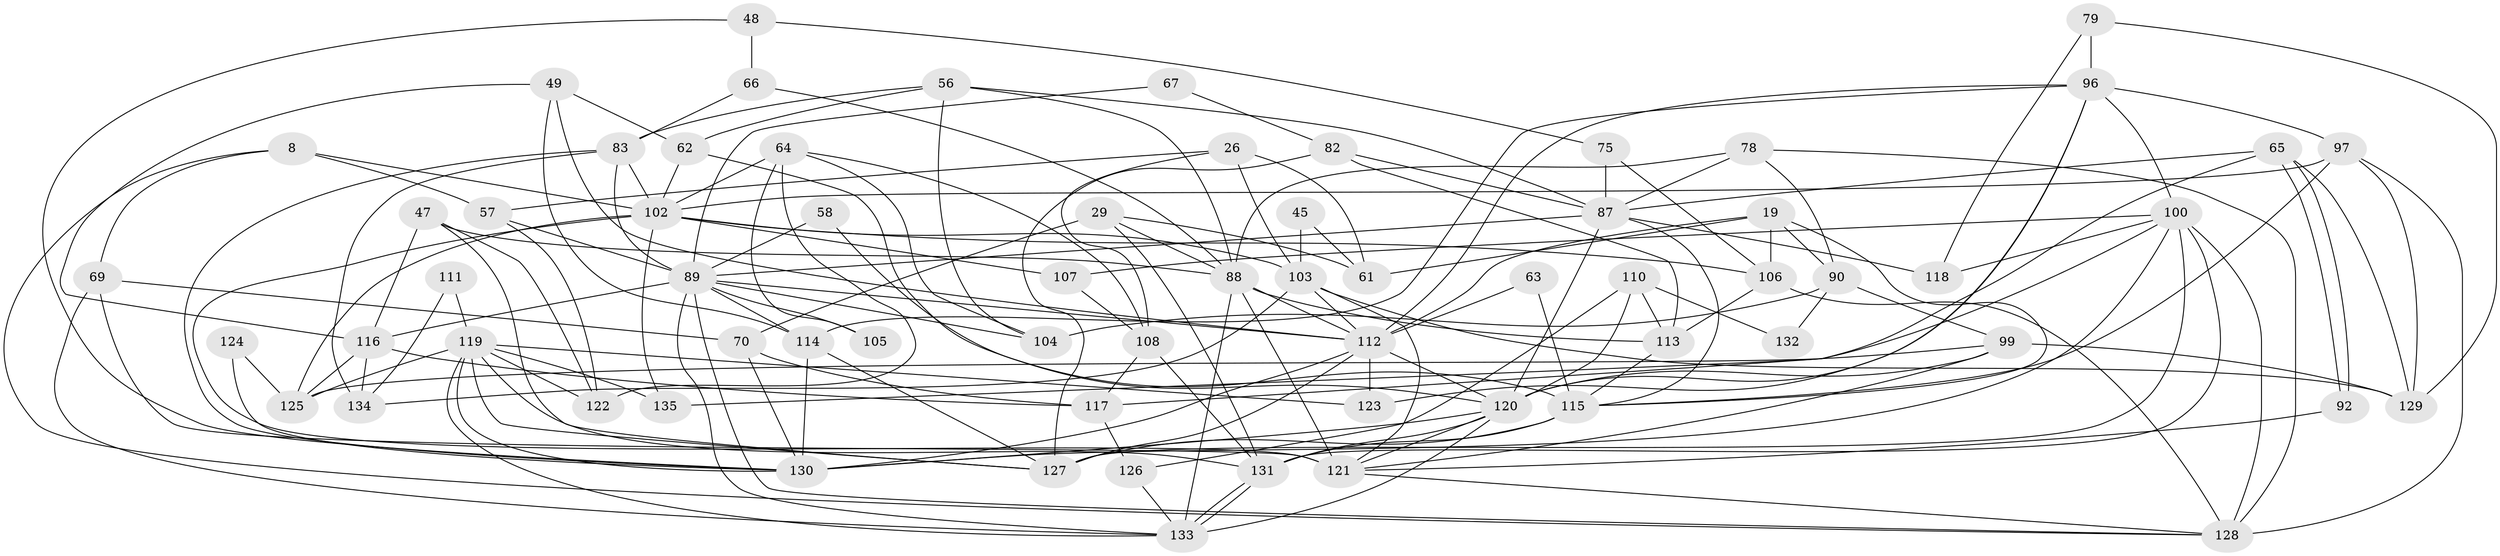 // original degree distribution, {4: 0.31851851851851853, 3: 0.2814814814814815, 2: 0.1037037037037037, 7: 0.044444444444444446, 5: 0.17777777777777778, 6: 0.05925925925925926, 8: 0.014814814814814815}
// Generated by graph-tools (version 1.1) at 2025/54/03/04/25 21:54:22]
// undirected, 67 vertices, 170 edges
graph export_dot {
graph [start="1"]
  node [color=gray90,style=filled];
  8;
  19;
  26 [super="+11"];
  29;
  45;
  47 [super="+21"];
  48;
  49;
  56 [super="+20"];
  57;
  58;
  61;
  62;
  63;
  64;
  65;
  66;
  67;
  69;
  70;
  75;
  78;
  79;
  82;
  83;
  87 [super="+35+59"];
  88 [super="+71"];
  89 [super="+72+86+25"];
  90 [super="+34"];
  92;
  96 [super="+28+68+46"];
  97 [super="+22"];
  99;
  100 [super="+17+50+30"];
  102 [super="+84+91"];
  103 [super="+51"];
  104 [super="+32"];
  105;
  106 [super="+23"];
  107;
  108;
  110 [super="+42"];
  111;
  112 [super="+95"];
  113 [super="+1"];
  114 [super="+93"];
  115 [super="+33+38"];
  116 [super="+13"];
  117 [super="+74"];
  118;
  119 [super="+76+80"];
  120 [super="+16+73+77+109"];
  121 [super="+41+98"];
  122;
  123 [super="+14"];
  124;
  125 [super="+53"];
  126;
  127 [super="+43+18"];
  128 [super="+4+101"];
  129;
  130 [super="+85"];
  131 [super="+94+7+5"];
  132;
  133 [super="+44"];
  134 [super="+55"];
  135;
  8 -- 57;
  8 -- 69;
  8 -- 102;
  8 -- 128;
  19 -- 61;
  19 -- 106;
  19 -- 115;
  19 -- 90;
  19 -- 112;
  26 -- 57;
  26 -- 61 [weight=2];
  26 -- 108;
  26 -- 103;
  29 -- 61;
  29 -- 70;
  29 -- 131;
  29 -- 88;
  45 -- 61;
  45 -- 103;
  47 -- 88 [weight=2];
  47 -- 116 [weight=2];
  47 -- 122;
  47 -- 127;
  48 -- 66;
  48 -- 75;
  48 -- 130;
  49 -- 114;
  49 -- 62;
  49 -- 116;
  49 -- 112;
  56 -- 62;
  56 -- 88;
  56 -- 104;
  56 -- 83;
  56 -- 87;
  57 -- 122;
  57 -- 89;
  58 -- 89 [weight=2];
  58 -- 115;
  62 -- 102;
  62 -- 120 [weight=2];
  63 -- 112 [weight=3];
  63 -- 115;
  64 -- 104;
  64 -- 122;
  64 -- 105;
  64 -- 108;
  64 -- 102;
  65 -- 87;
  65 -- 92;
  65 -- 92;
  65 -- 129;
  65 -- 117;
  66 -- 83;
  66 -- 88;
  67 -- 82;
  67 -- 89;
  69 -- 133;
  69 -- 70;
  69 -- 121;
  70 -- 117;
  70 -- 130;
  75 -- 106;
  75 -- 87;
  78 -- 128;
  78 -- 88;
  78 -- 90;
  78 -- 87;
  79 -- 118;
  79 -- 129;
  79 -- 96;
  82 -- 113;
  82 -- 87;
  82 -- 127;
  83 -- 134 [weight=2];
  83 -- 89 [weight=2];
  83 -- 102;
  83 -- 130;
  87 -- 118;
  87 -- 89;
  87 -- 120;
  87 -- 115;
  88 -- 112;
  88 -- 113;
  88 -- 121 [weight=2];
  88 -- 133;
  89 -- 104 [weight=3];
  89 -- 105;
  89 -- 128;
  89 -- 114;
  89 -- 116;
  89 -- 133;
  89 -- 112;
  90 -- 99;
  90 -- 104;
  90 -- 132;
  92 -- 121 [weight=2];
  96 -- 114 [weight=3];
  96 -- 97;
  96 -- 123;
  96 -- 120 [weight=3];
  96 -- 112;
  96 -- 100 [weight=3];
  97 -- 128;
  97 -- 102;
  97 -- 115;
  97 -- 129;
  99 -- 129;
  99 -- 121;
  99 -- 120;
  99 -- 125;
  100 -- 128 [weight=2];
  100 -- 135;
  100 -- 127 [weight=2];
  100 -- 131;
  100 -- 118;
  100 -- 107;
  100 -- 130;
  102 -- 121 [weight=3];
  102 -- 103;
  102 -- 135;
  102 -- 106;
  102 -- 107;
  102 -- 125;
  103 -- 134 [weight=2];
  103 -- 129;
  103 -- 121;
  103 -- 112 [weight=2];
  106 -- 113;
  106 -- 128;
  107 -- 108;
  108 -- 131;
  108 -- 117;
  110 -- 126;
  110 -- 113;
  110 -- 120 [weight=2];
  110 -- 132;
  111 -- 134;
  111 -- 119;
  112 -- 123;
  112 -- 120 [weight=3];
  112 -- 127;
  112 -- 130;
  113 -- 115;
  114 -- 127;
  114 -- 130;
  115 -- 131 [weight=2];
  115 -- 127;
  116 -- 125;
  116 -- 117;
  116 -- 134;
  117 -- 126;
  119 -- 135;
  119 -- 123;
  119 -- 133;
  119 -- 122;
  119 -- 131;
  119 -- 127;
  119 -- 125;
  119 -- 130;
  120 -- 121;
  120 -- 133;
  120 -- 130;
  120 -- 131;
  121 -- 128;
  124 -- 130;
  124 -- 125;
  126 -- 133;
  131 -- 133 [weight=2];
  131 -- 133;
}
